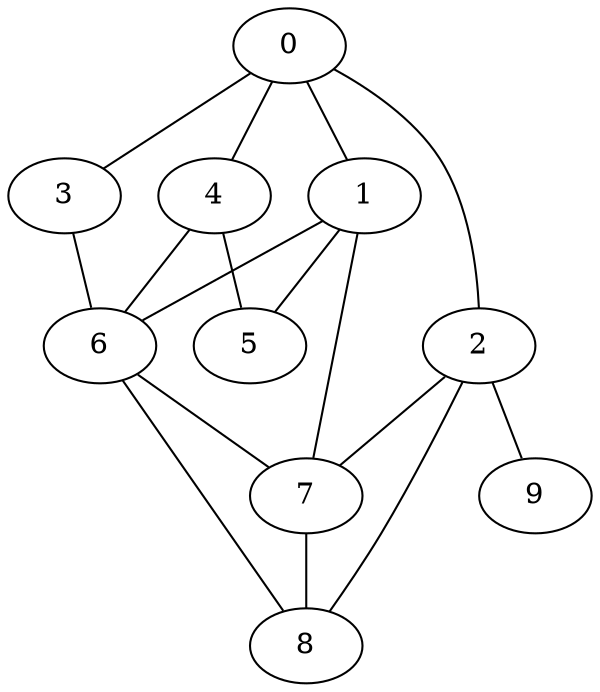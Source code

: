 
graph graphname {
    0 -- 1
0 -- 2
0 -- 3
0 -- 4
1 -- 5
1 -- 6
1 -- 7
2 -- 8
2 -- 9
2 -- 7
3 -- 6
4 -- 5
4 -- 6
6 -- 7
6 -- 8
7 -- 8

}
